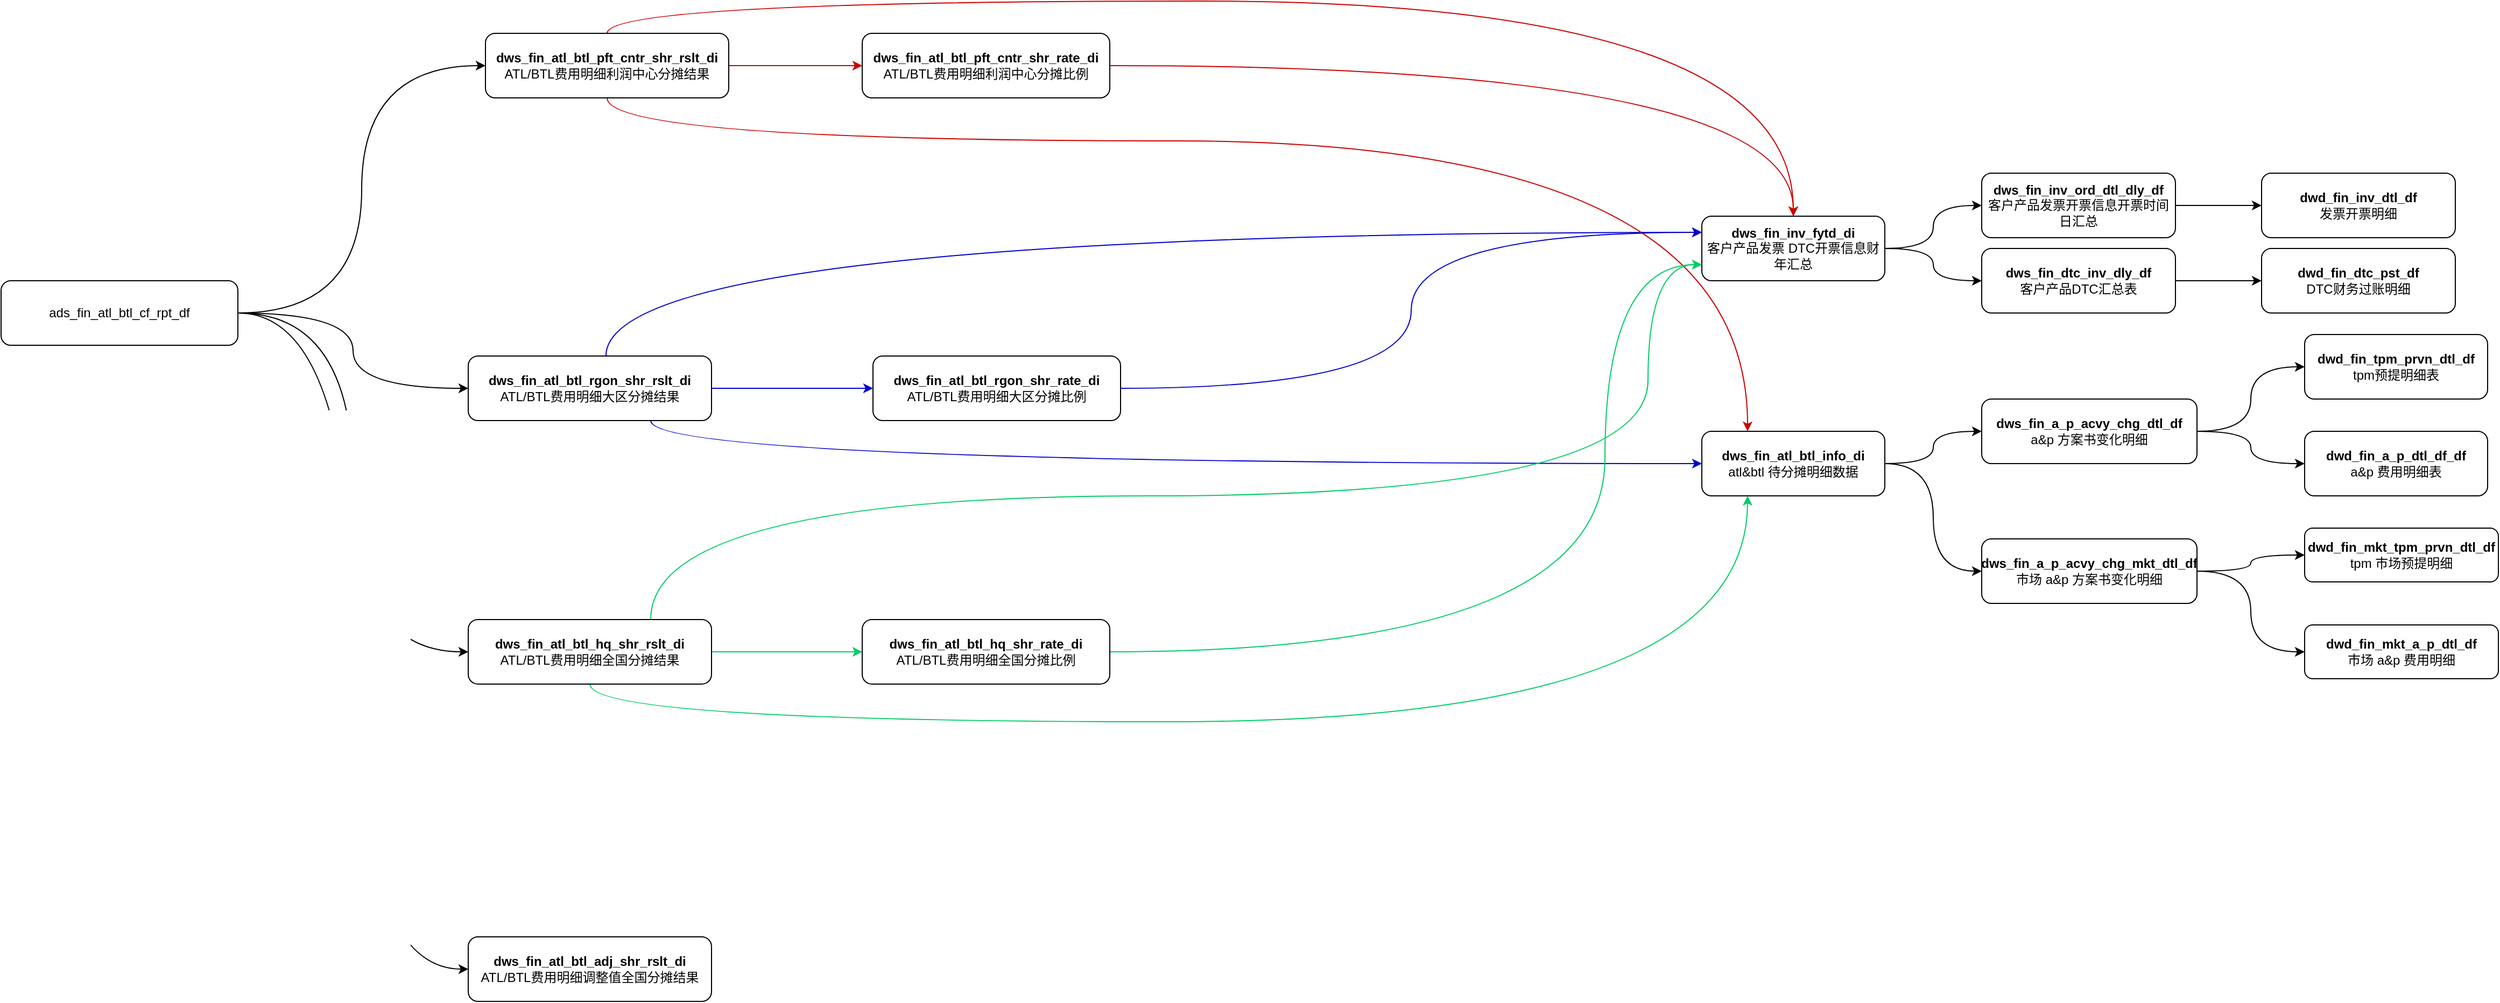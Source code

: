 <mxfile version="26.0.13">
  <diagram name="第 1 页" id="iGHmIZ3LZTDbb6ntpi60">
    <mxGraphModel dx="2089" dy="1855" grid="1" gridSize="10" guides="1" tooltips="1" connect="1" arrows="1" fold="1" page="1" pageScale="1" pageWidth="827" pageHeight="1169" math="0" shadow="0">
      <root>
        <mxCell id="0" />
        <mxCell id="1" parent="0" />
        <mxCell id="Ziax8fxTvrLB9GdavN1S-3" style="edgeStyle=orthogonalEdgeStyle;rounded=0;orthogonalLoop=1;jettySize=auto;html=1;entryX=0;entryY=0.5;entryDx=0;entryDy=0;curved=1;" parent="1" source="Ziax8fxTvrLB9GdavN1S-1" target="Ziax8fxTvrLB9GdavN1S-2" edge="1">
          <mxGeometry relative="1" as="geometry" />
        </mxCell>
        <mxCell id="Ziax8fxTvrLB9GdavN1S-5" style="edgeStyle=orthogonalEdgeStyle;rounded=0;orthogonalLoop=1;jettySize=auto;html=1;entryX=0;entryY=0.5;entryDx=0;entryDy=0;curved=1;" parent="1" source="Ziax8fxTvrLB9GdavN1S-1" target="Ziax8fxTvrLB9GdavN1S-4" edge="1">
          <mxGeometry relative="1" as="geometry" />
        </mxCell>
        <mxCell id="Ziax8fxTvrLB9GdavN1S-7" style="edgeStyle=orthogonalEdgeStyle;rounded=0;orthogonalLoop=1;jettySize=auto;html=1;entryX=0;entryY=0.5;entryDx=0;entryDy=0;curved=1;" parent="1" source="Ziax8fxTvrLB9GdavN1S-1" target="Ziax8fxTvrLB9GdavN1S-6" edge="1">
          <mxGeometry relative="1" as="geometry" />
        </mxCell>
        <mxCell id="Ziax8fxTvrLB9GdavN1S-9" style="edgeStyle=orthogonalEdgeStyle;rounded=0;orthogonalLoop=1;jettySize=auto;html=1;entryX=0;entryY=0.5;entryDx=0;entryDy=0;curved=1;" parent="1" source="Ziax8fxTvrLB9GdavN1S-1" target="Ziax8fxTvrLB9GdavN1S-8" edge="1">
          <mxGeometry relative="1" as="geometry" />
        </mxCell>
        <mxCell id="Ziax8fxTvrLB9GdavN1S-1" value="ads_fin_atl_btl_cf_rpt_df" style="rounded=1;whiteSpace=wrap;html=1;" parent="1" vertex="1">
          <mxGeometry x="-20" y="110" width="220" height="60" as="geometry" />
        </mxCell>
        <mxCell id="bz2IT3Z17b47Xwp1ipDZ-12" style="edgeStyle=orthogonalEdgeStyle;rounded=0;orthogonalLoop=1;jettySize=auto;html=1;entryX=0;entryY=0.25;entryDx=0;entryDy=0;curved=1;exitX=0.566;exitY=0;exitDx=0;exitDy=0;exitPerimeter=0;strokeColor=#0000CC;" edge="1" parent="1" source="Ziax8fxTvrLB9GdavN1S-2" target="Ziax8fxTvrLB9GdavN1S-25">
          <mxGeometry relative="1" as="geometry" />
        </mxCell>
        <mxCell id="bz2IT3Z17b47Xwp1ipDZ-15" style="edgeStyle=orthogonalEdgeStyle;rounded=0;orthogonalLoop=1;jettySize=auto;html=1;entryX=0;entryY=0.5;entryDx=0;entryDy=0;curved=1;strokeColor=#0000CC;" edge="1" parent="1" source="Ziax8fxTvrLB9GdavN1S-2" target="bz2IT3Z17b47Xwp1ipDZ-14">
          <mxGeometry relative="1" as="geometry" />
        </mxCell>
        <mxCell id="bz2IT3Z17b47Xwp1ipDZ-24" style="edgeStyle=orthogonalEdgeStyle;rounded=0;orthogonalLoop=1;jettySize=auto;html=1;entryX=0;entryY=0.5;entryDx=0;entryDy=0;curved=1;exitX=0.75;exitY=1;exitDx=0;exitDy=0;strokeColor=#0000CC;" edge="1" parent="1" source="Ziax8fxTvrLB9GdavN1S-2" target="Ziax8fxTvrLB9GdavN1S-10">
          <mxGeometry relative="1" as="geometry" />
        </mxCell>
        <mxCell id="Ziax8fxTvrLB9GdavN1S-2" value="&lt;b&gt;dws_fin_atl_btl_rgon_shr_rslt_di&lt;/b&gt;&lt;div&gt;ATL/BTL费用明细大区分摊结果&lt;/div&gt;" style="rounded=1;html=1;whiteSpace=wrap;" parent="1" vertex="1">
          <mxGeometry x="414" y="180" width="226" height="60" as="geometry" />
        </mxCell>
        <mxCell id="Ziax8fxTvrLB9GdavN1S-27" style="edgeStyle=orthogonalEdgeStyle;rounded=0;orthogonalLoop=1;jettySize=auto;html=1;entryX=0;entryY=0.5;entryDx=0;entryDy=0;curved=1;strokeColor=#CC0000;" parent="1" source="Ziax8fxTvrLB9GdavN1S-4" target="Ziax8fxTvrLB9GdavN1S-24" edge="1">
          <mxGeometry relative="1" as="geometry" />
        </mxCell>
        <mxCell id="bz2IT3Z17b47Xwp1ipDZ-11" style="edgeStyle=orthogonalEdgeStyle;rounded=0;orthogonalLoop=1;jettySize=auto;html=1;entryX=0.5;entryY=0;entryDx=0;entryDy=0;curved=1;strokeColor=#CC0000;" edge="1" parent="1" source="Ziax8fxTvrLB9GdavN1S-4" target="Ziax8fxTvrLB9GdavN1S-25">
          <mxGeometry relative="1" as="geometry">
            <mxPoint x="560" y="-170" as="targetPoint" />
            <Array as="points">
              <mxPoint x="543" y="-150" />
              <mxPoint x="1645" y="-150" />
            </Array>
          </mxGeometry>
        </mxCell>
        <mxCell id="bz2IT3Z17b47Xwp1ipDZ-22" style="edgeStyle=orthogonalEdgeStyle;rounded=0;orthogonalLoop=1;jettySize=auto;html=1;entryX=0.25;entryY=0;entryDx=0;entryDy=0;curved=1;strokeColor=#CC0000;" edge="1" parent="1" source="Ziax8fxTvrLB9GdavN1S-4" target="Ziax8fxTvrLB9GdavN1S-10">
          <mxGeometry relative="1" as="geometry">
            <Array as="points">
              <mxPoint x="543" y="-20" />
              <mxPoint x="1603" y="-20" />
            </Array>
          </mxGeometry>
        </mxCell>
        <mxCell id="Ziax8fxTvrLB9GdavN1S-4" value="&lt;b&gt;dws_fin_atl_btl_pft_cntr_shr_rslt_di&lt;/b&gt;&lt;div&gt;ATL/BTL费用明细利润中心分摊结果&lt;/div&gt;" style="rounded=1;html=1;whiteSpace=wrap;" parent="1" vertex="1">
          <mxGeometry x="430" y="-120" width="226" height="60" as="geometry" />
        </mxCell>
        <mxCell id="bz2IT3Z17b47Xwp1ipDZ-18" style="edgeStyle=orthogonalEdgeStyle;rounded=0;orthogonalLoop=1;jettySize=auto;html=1;entryX=0.25;entryY=1;entryDx=0;entryDy=0;exitX=0.5;exitY=1;exitDx=0;exitDy=0;curved=1;strokeColor=#00CC66;" edge="1" parent="1" source="Ziax8fxTvrLB9GdavN1S-6" target="Ziax8fxTvrLB9GdavN1S-10">
          <mxGeometry relative="1" as="geometry">
            <Array as="points">
              <mxPoint x="527" y="520" />
              <mxPoint x="1603" y="520" />
            </Array>
          </mxGeometry>
        </mxCell>
        <mxCell id="bz2IT3Z17b47Xwp1ipDZ-20" style="edgeStyle=orthogonalEdgeStyle;rounded=0;orthogonalLoop=1;jettySize=auto;html=1;entryX=0;entryY=0.5;entryDx=0;entryDy=0;curved=1;strokeColor=#00CC66;" edge="1" parent="1" source="Ziax8fxTvrLB9GdavN1S-6" target="bz2IT3Z17b47Xwp1ipDZ-19">
          <mxGeometry relative="1" as="geometry" />
        </mxCell>
        <mxCell id="bz2IT3Z17b47Xwp1ipDZ-26" style="edgeStyle=orthogonalEdgeStyle;rounded=0;orthogonalLoop=1;jettySize=auto;html=1;entryX=0;entryY=0.75;entryDx=0;entryDy=0;curved=1;exitX=0.75;exitY=0;exitDx=0;exitDy=0;strokeColor=#00CC66;" edge="1" parent="1" source="Ziax8fxTvrLB9GdavN1S-6" target="Ziax8fxTvrLB9GdavN1S-25">
          <mxGeometry relative="1" as="geometry">
            <Array as="points">
              <mxPoint x="584" y="310" />
              <mxPoint x="1510" y="310" />
              <mxPoint x="1510" y="95" />
            </Array>
          </mxGeometry>
        </mxCell>
        <mxCell id="Ziax8fxTvrLB9GdavN1S-6" value="&lt;b&gt;dws_fin_atl_btl_hq_shr_rslt_di&lt;/b&gt;&lt;div&gt;ATL/BTL费用明细全国分摊结果&lt;/div&gt;" style="rounded=1;whiteSpace=wrap;html=1;" parent="1" vertex="1">
          <mxGeometry x="414" y="425" width="226" height="60" as="geometry" />
        </mxCell>
        <mxCell id="Ziax8fxTvrLB9GdavN1S-8" value="&lt;b&gt;dws_fin_atl_btl_adj_shr_rslt_di&lt;/b&gt;&lt;div&gt;ATL/BTL费用明细调整值全国分摊结果&lt;/div&gt;" style="rounded=1;whiteSpace=wrap;html=1;" parent="1" vertex="1">
          <mxGeometry x="414" y="720" width="226" height="60" as="geometry" />
        </mxCell>
        <mxCell id="Ziax8fxTvrLB9GdavN1S-14" style="edgeStyle=orthogonalEdgeStyle;rounded=0;orthogonalLoop=1;jettySize=auto;html=1;entryX=0;entryY=0.5;entryDx=0;entryDy=0;curved=1;" parent="1" source="Ziax8fxTvrLB9GdavN1S-10" target="Ziax8fxTvrLB9GdavN1S-12" edge="1">
          <mxGeometry relative="1" as="geometry" />
        </mxCell>
        <mxCell id="Ziax8fxTvrLB9GdavN1S-15" style="edgeStyle=orthogonalEdgeStyle;rounded=0;orthogonalLoop=1;jettySize=auto;html=1;entryX=0;entryY=0.5;entryDx=0;entryDy=0;curved=1;" parent="1" source="Ziax8fxTvrLB9GdavN1S-10" target="Ziax8fxTvrLB9GdavN1S-13" edge="1">
          <mxGeometry relative="1" as="geometry" />
        </mxCell>
        <mxCell id="Ziax8fxTvrLB9GdavN1S-10" value="&lt;b&gt;dws_fin_atl_btl_info_di&lt;/b&gt;&lt;div&gt;atl&amp;amp;btl 待分摊明细数据&lt;/div&gt;" style="rounded=1;whiteSpace=wrap;html=1;" parent="1" vertex="1">
          <mxGeometry x="1560" y="250" width="170" height="60" as="geometry" />
        </mxCell>
        <mxCell id="Ziax8fxTvrLB9GdavN1S-18" style="edgeStyle=orthogonalEdgeStyle;rounded=0;orthogonalLoop=1;jettySize=auto;html=1;curved=1;" parent="1" source="Ziax8fxTvrLB9GdavN1S-12" target="Ziax8fxTvrLB9GdavN1S-16" edge="1">
          <mxGeometry relative="1" as="geometry" />
        </mxCell>
        <mxCell id="Ziax8fxTvrLB9GdavN1S-19" style="edgeStyle=orthogonalEdgeStyle;rounded=0;orthogonalLoop=1;jettySize=auto;html=1;entryX=0;entryY=0.5;entryDx=0;entryDy=0;curved=1;" parent="1" source="Ziax8fxTvrLB9GdavN1S-12" target="Ziax8fxTvrLB9GdavN1S-17" edge="1">
          <mxGeometry relative="1" as="geometry" />
        </mxCell>
        <mxCell id="Ziax8fxTvrLB9GdavN1S-12" value="&lt;b&gt;dws_fin_a_p_acvy_chg_dtl_df&lt;/b&gt;&lt;div&gt;a&amp;amp;p 方案书变化明细&lt;/div&gt;" style="rounded=1;whiteSpace=wrap;html=1;" parent="1" vertex="1">
          <mxGeometry x="1820" y="220" width="200" height="60" as="geometry" />
        </mxCell>
        <mxCell id="Ziax8fxTvrLB9GdavN1S-22" style="edgeStyle=orthogonalEdgeStyle;rounded=0;orthogonalLoop=1;jettySize=auto;html=1;entryX=0;entryY=0.5;entryDx=0;entryDy=0;curved=1;" parent="1" source="Ziax8fxTvrLB9GdavN1S-13" target="Ziax8fxTvrLB9GdavN1S-20" edge="1">
          <mxGeometry relative="1" as="geometry" />
        </mxCell>
        <mxCell id="Ziax8fxTvrLB9GdavN1S-23" style="edgeStyle=orthogonalEdgeStyle;rounded=0;orthogonalLoop=1;jettySize=auto;html=1;entryX=0;entryY=0.5;entryDx=0;entryDy=0;curved=1;" parent="1" source="Ziax8fxTvrLB9GdavN1S-13" target="Ziax8fxTvrLB9GdavN1S-21" edge="1">
          <mxGeometry relative="1" as="geometry" />
        </mxCell>
        <mxCell id="Ziax8fxTvrLB9GdavN1S-13" value="&lt;b&gt;dws_fin_a_p_acvy_chg_mkt_dtl_df&lt;/b&gt;&lt;div&gt;市场 a&amp;amp;p 方案书变化明细&lt;/div&gt;" style="rounded=1;whiteSpace=wrap;html=1;" parent="1" vertex="1">
          <mxGeometry x="1820" y="350" width="200" height="60" as="geometry" />
        </mxCell>
        <mxCell id="Ziax8fxTvrLB9GdavN1S-16" value="&lt;b&gt;dwd_fin_tpm_prvn_dtl_df&lt;/b&gt;&lt;br&gt;tpm预提明细表" style="rounded=1;whiteSpace=wrap;html=1;" parent="1" vertex="1">
          <mxGeometry x="2120" y="160" width="170" height="60" as="geometry" />
        </mxCell>
        <mxCell id="Ziax8fxTvrLB9GdavN1S-17" value="&lt;b&gt;dwd_fin_a_p_dtl_df_df&lt;/b&gt;&lt;br&gt;a&amp;amp;p 费用明细表" style="rounded=1;whiteSpace=wrap;html=1;" parent="1" vertex="1">
          <mxGeometry x="2120" y="250" width="170" height="60" as="geometry" />
        </mxCell>
        <mxCell id="Ziax8fxTvrLB9GdavN1S-20" value="&lt;b&gt;dwd_fin_mkt_tpm_prvn_dtl_df&lt;/b&gt;&lt;br&gt;tpm 市场预提明细" style="rounded=1;whiteSpace=wrap;html=1;" parent="1" vertex="1">
          <mxGeometry x="2120" y="340" width="180" height="50" as="geometry" />
        </mxCell>
        <mxCell id="Ziax8fxTvrLB9GdavN1S-21" value="&lt;b&gt;dwd_fin_mkt_a_p_dtl_df&lt;/b&gt;&lt;br&gt;&lt;div&gt;市场 a&amp;amp;p 费用明细&lt;/div&gt;" style="rounded=1;whiteSpace=wrap;html=1;" parent="1" vertex="1">
          <mxGeometry x="2120" y="430" width="180" height="50" as="geometry" />
        </mxCell>
        <mxCell id="Ziax8fxTvrLB9GdavN1S-28" style="edgeStyle=orthogonalEdgeStyle;rounded=0;orthogonalLoop=1;jettySize=auto;html=1;curved=1;strokeColor=#CC0000;" parent="1" source="Ziax8fxTvrLB9GdavN1S-24" target="Ziax8fxTvrLB9GdavN1S-25" edge="1">
          <mxGeometry relative="1" as="geometry" />
        </mxCell>
        <mxCell id="Ziax8fxTvrLB9GdavN1S-24" value="&lt;b&gt;dws_fin_atl_btl_pft_cntr_shr_rate_di&lt;/b&gt;&lt;div&gt;ATL/BTL费用明细利润中心分摊比例&lt;/div&gt;" style="rounded=1;html=1;whiteSpace=wrap;" parent="1" vertex="1">
          <mxGeometry x="780" y="-120" width="230" height="60" as="geometry" />
        </mxCell>
        <mxCell id="bz2IT3Z17b47Xwp1ipDZ-2" style="edgeStyle=orthogonalEdgeStyle;rounded=0;orthogonalLoop=1;jettySize=auto;html=1;entryX=0;entryY=0.5;entryDx=0;entryDy=0;curved=1;" edge="1" parent="1" source="Ziax8fxTvrLB9GdavN1S-25" target="bz2IT3Z17b47Xwp1ipDZ-1">
          <mxGeometry relative="1" as="geometry" />
        </mxCell>
        <mxCell id="bz2IT3Z17b47Xwp1ipDZ-6" style="edgeStyle=orthogonalEdgeStyle;rounded=0;orthogonalLoop=1;jettySize=auto;html=1;entryX=0;entryY=0.5;entryDx=0;entryDy=0;curved=1;" edge="1" parent="1" source="Ziax8fxTvrLB9GdavN1S-25" target="bz2IT3Z17b47Xwp1ipDZ-5">
          <mxGeometry relative="1" as="geometry" />
        </mxCell>
        <mxCell id="Ziax8fxTvrLB9GdavN1S-25" value="&lt;b&gt;dws_fin_inv_fytd_di&lt;/b&gt;&lt;div&gt;客户产品发票 DTC开票信息财年汇总&lt;/div&gt;" style="rounded=1;whiteSpace=wrap;html=1;" parent="1" vertex="1">
          <mxGeometry x="1560" y="50" width="170" height="60" as="geometry" />
        </mxCell>
        <mxCell id="bz2IT3Z17b47Xwp1ipDZ-4" style="edgeStyle=orthogonalEdgeStyle;rounded=0;orthogonalLoop=1;jettySize=auto;html=1;curved=1;" edge="1" parent="1" source="bz2IT3Z17b47Xwp1ipDZ-1" target="bz2IT3Z17b47Xwp1ipDZ-3">
          <mxGeometry relative="1" as="geometry" />
        </mxCell>
        <mxCell id="bz2IT3Z17b47Xwp1ipDZ-1" value="&lt;b&gt;dws_fin_inv_ord_dtl_dly_df&lt;/b&gt;&lt;br&gt;&lt;div&gt;客户产品发票开票信息开票时间日汇总&lt;/div&gt;" style="rounded=1;whiteSpace=wrap;html=1;" vertex="1" parent="1">
          <mxGeometry x="1820" y="10" width="180" height="60" as="geometry" />
        </mxCell>
        <mxCell id="bz2IT3Z17b47Xwp1ipDZ-3" value="&lt;b&gt;dwd_fin_inv_dtl_df&lt;/b&gt;&lt;br&gt;&lt;div&gt;发票开票明细&lt;/div&gt;" style="rounded=1;whiteSpace=wrap;html=1;" vertex="1" parent="1">
          <mxGeometry x="2080" y="10" width="180" height="60" as="geometry" />
        </mxCell>
        <mxCell id="bz2IT3Z17b47Xwp1ipDZ-8" style="edgeStyle=orthogonalEdgeStyle;rounded=0;orthogonalLoop=1;jettySize=auto;html=1;entryX=0;entryY=0.5;entryDx=0;entryDy=0;curved=1;" edge="1" parent="1" source="bz2IT3Z17b47Xwp1ipDZ-5" target="bz2IT3Z17b47Xwp1ipDZ-7">
          <mxGeometry relative="1" as="geometry" />
        </mxCell>
        <mxCell id="bz2IT3Z17b47Xwp1ipDZ-5" value="&lt;b&gt;dws_fin_dtc_inv_dly_df&lt;/b&gt;&lt;br&gt;&lt;div&gt;客户产品DTC汇总表&lt;/div&gt;" style="rounded=1;whiteSpace=wrap;html=1;" vertex="1" parent="1">
          <mxGeometry x="1820" y="80" width="180" height="60" as="geometry" />
        </mxCell>
        <mxCell id="bz2IT3Z17b47Xwp1ipDZ-7" value="&lt;b&gt;dwd_fin_dtc_pst_df&lt;/b&gt;&lt;br&gt;&lt;div&gt;DTC财务过账明细&lt;/div&gt;" style="rounded=1;whiteSpace=wrap;html=1;" vertex="1" parent="1">
          <mxGeometry x="2080" y="80" width="180" height="60" as="geometry" />
        </mxCell>
        <mxCell id="bz2IT3Z17b47Xwp1ipDZ-23" style="edgeStyle=orthogonalEdgeStyle;rounded=0;orthogonalLoop=1;jettySize=auto;html=1;entryX=0;entryY=0.25;entryDx=0;entryDy=0;curved=1;strokeColor=#0000CC;" edge="1" parent="1" source="bz2IT3Z17b47Xwp1ipDZ-14" target="Ziax8fxTvrLB9GdavN1S-25">
          <mxGeometry relative="1" as="geometry" />
        </mxCell>
        <mxCell id="bz2IT3Z17b47Xwp1ipDZ-14" value="&lt;b&gt;dws_fin_atl_btl_rgon_shr_rate_di&lt;/b&gt;&lt;br&gt;&lt;div&gt;ATL/BTL费用明细大区分摊比例&lt;/div&gt;" style="rounded=1;html=1;whiteSpace=wrap;" vertex="1" parent="1">
          <mxGeometry x="790" y="180" width="230" height="60" as="geometry" />
        </mxCell>
        <mxCell id="bz2IT3Z17b47Xwp1ipDZ-21" style="edgeStyle=orthogonalEdgeStyle;rounded=0;orthogonalLoop=1;jettySize=auto;html=1;entryX=0;entryY=0.75;entryDx=0;entryDy=0;curved=1;strokeColor=#00CC66;" edge="1" parent="1" source="bz2IT3Z17b47Xwp1ipDZ-19" target="Ziax8fxTvrLB9GdavN1S-25">
          <mxGeometry relative="1" as="geometry">
            <Array as="points">
              <mxPoint x="1470" y="455" />
              <mxPoint x="1470" y="95" />
            </Array>
          </mxGeometry>
        </mxCell>
        <mxCell id="bz2IT3Z17b47Xwp1ipDZ-19" value="&lt;b&gt;dws_fin_atl_btl_hq_shr_rate_di&lt;/b&gt;&lt;br&gt;&lt;div&gt;ATL/BTL费用明细全国分摊比例&lt;/div&gt;" style="rounded=1;html=1;whiteSpace=wrap;" vertex="1" parent="1">
          <mxGeometry x="780" y="425" width="230" height="60" as="geometry" />
        </mxCell>
      </root>
    </mxGraphModel>
  </diagram>
</mxfile>
